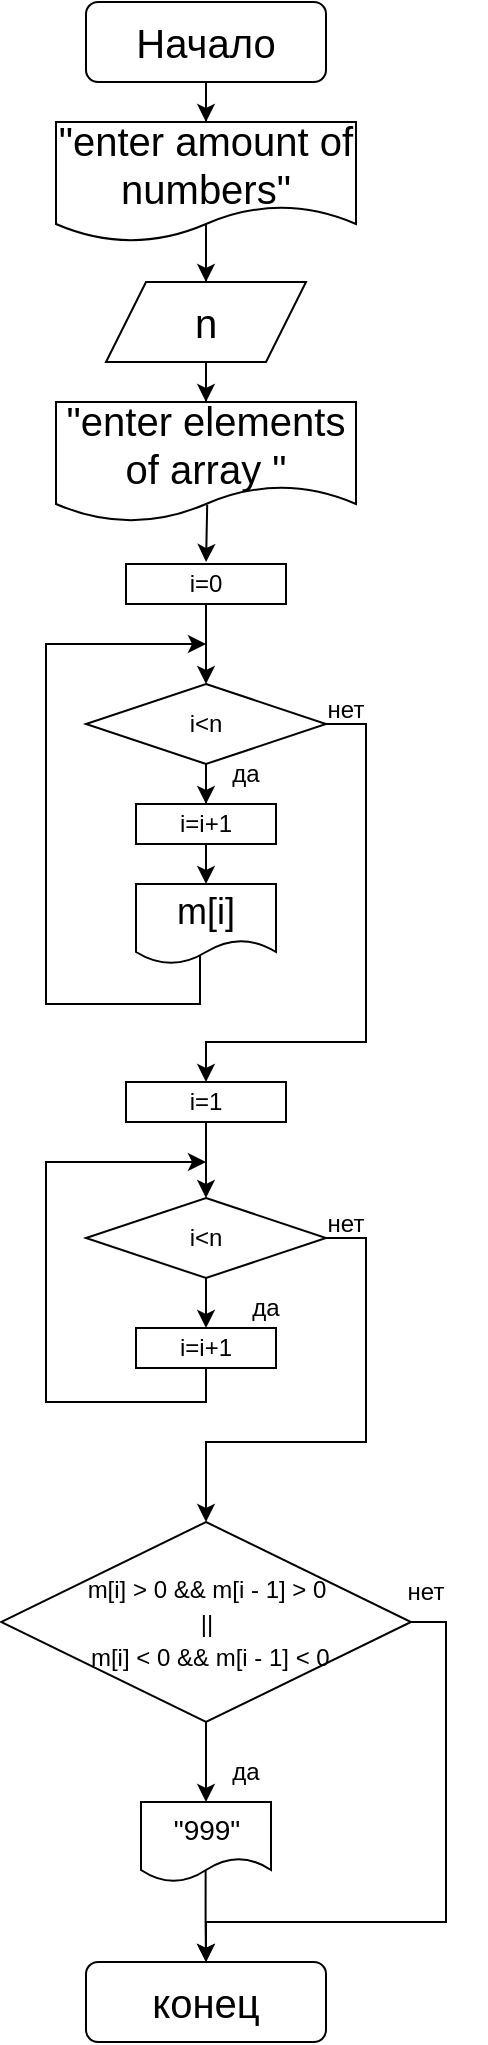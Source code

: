 <mxfile version="15.4.3"><diagram id="C5RBs43oDa-KdzZeNtuy" name="Page-1"><mxGraphModel dx="1908" dy="980" grid="1" gridSize="20" guides="1" tooltips="1" connect="1" arrows="1" fold="1" page="1" pageScale="1" pageWidth="827" pageHeight="1169" math="0" shadow="0"><root><mxCell id="WIyWlLk6GJQsqaUBKTNV-0"/><mxCell id="WIyWlLk6GJQsqaUBKTNV-1" parent="WIyWlLk6GJQsqaUBKTNV-0"/><mxCell id="6rxGdcta7ztDB5Gd1GuF-74" value="" style="edgeStyle=orthogonalEdgeStyle;rounded=0;orthogonalLoop=1;jettySize=auto;html=1;fontSize=14;" edge="1" parent="WIyWlLk6GJQsqaUBKTNV-1" source="ZqPdpS3cSUywaaMT1Rlg-57" target="ZqPdpS3cSUywaaMT1Rlg-61"><mxGeometry relative="1" as="geometry"/></mxCell><mxCell id="ZqPdpS3cSUywaaMT1Rlg-57" value="&lt;font style=&quot;font-size: 20px&quot;&gt;Начало&lt;/font&gt;" style="rounded=1;whiteSpace=wrap;html=1;fontSize=12;glass=0;strokeWidth=1;shadow=0;" parent="WIyWlLk6GJQsqaUBKTNV-1" vertex="1"><mxGeometry x="327" y="55" width="120" height="40" as="geometry"/></mxCell><mxCell id="ZqPdpS3cSUywaaMT1Rlg-58" value="" style="edgeStyle=orthogonalEdgeStyle;rounded=0;orthogonalLoop=1;jettySize=auto;html=1;exitX=0.504;exitY=0.857;exitDx=0;exitDy=0;exitPerimeter=0;" parent="WIyWlLk6GJQsqaUBKTNV-1" source="6rxGdcta7ztDB5Gd1GuF-75" edge="1"><mxGeometry relative="1" as="geometry"><mxPoint x="387" y="295" as="sourcePoint"/><mxPoint x="387.029" y="335" as="targetPoint"/></mxGeometry></mxCell><mxCell id="6rxGdcta7ztDB5Gd1GuF-76" value="" style="edgeStyle=orthogonalEdgeStyle;rounded=0;orthogonalLoop=1;jettySize=auto;html=1;fontSize=14;" edge="1" parent="WIyWlLk6GJQsqaUBKTNV-1" source="ZqPdpS3cSUywaaMT1Rlg-59" target="6rxGdcta7ztDB5Gd1GuF-75"><mxGeometry relative="1" as="geometry"/></mxCell><mxCell id="ZqPdpS3cSUywaaMT1Rlg-59" value="&lt;span style=&quot;font-size: 20px&quot;&gt;n&lt;/span&gt;" style="shape=parallelogram;perimeter=parallelogramPerimeter;whiteSpace=wrap;html=1;fixedSize=1;" parent="WIyWlLk6GJQsqaUBKTNV-1" vertex="1"><mxGeometry x="337" y="195" width="100" height="40" as="geometry"/></mxCell><mxCell id="ZqPdpS3cSUywaaMT1Rlg-60" value="" style="edgeStyle=orthogonalEdgeStyle;rounded=0;orthogonalLoop=1;jettySize=auto;html=1;exitX=0.5;exitY=0.667;exitDx=0;exitDy=0;exitPerimeter=0;" parent="WIyWlLk6GJQsqaUBKTNV-1" source="ZqPdpS3cSUywaaMT1Rlg-61" target="ZqPdpS3cSUywaaMT1Rlg-59" edge="1"><mxGeometry relative="1" as="geometry"/></mxCell><mxCell id="ZqPdpS3cSUywaaMT1Rlg-61" value="&lt;font style=&quot;font-size: 20px&quot;&gt;&quot;enter amount of numbers&quot;&lt;/font&gt;" style="shape=document;whiteSpace=wrap;html=1;boundedLbl=1;" parent="WIyWlLk6GJQsqaUBKTNV-1" vertex="1"><mxGeometry x="312" y="115" width="150" height="60" as="geometry"/></mxCell><mxCell id="ZqPdpS3cSUywaaMT1Rlg-66" value="" style="edgeStyle=orthogonalEdgeStyle;rounded=0;orthogonalLoop=1;jettySize=auto;html=1;" parent="WIyWlLk6GJQsqaUBKTNV-1" source="ZqPdpS3cSUywaaMT1Rlg-67" target="ZqPdpS3cSUywaaMT1Rlg-70" edge="1"><mxGeometry relative="1" as="geometry"/></mxCell><mxCell id="ZqPdpS3cSUywaaMT1Rlg-67" value="i=0" style="whiteSpace=wrap;html=1;rounded=0;" parent="WIyWlLk6GJQsqaUBKTNV-1" vertex="1"><mxGeometry x="347" y="336" width="80" height="20" as="geometry"/></mxCell><mxCell id="ZqPdpS3cSUywaaMT1Rlg-69" value="" style="edgeStyle=orthogonalEdgeStyle;rounded=0;orthogonalLoop=1;jettySize=auto;html=1;" parent="WIyWlLk6GJQsqaUBKTNV-1" source="ZqPdpS3cSUywaaMT1Rlg-70" target="ZqPdpS3cSUywaaMT1Rlg-72" edge="1"><mxGeometry relative="1" as="geometry"/></mxCell><mxCell id="6rxGdcta7ztDB5Gd1GuF-6" value="" style="edgeStyle=orthogonalEdgeStyle;rounded=0;orthogonalLoop=1;jettySize=auto;html=1;fontSize=18;" edge="1" parent="WIyWlLk6GJQsqaUBKTNV-1" source="ZqPdpS3cSUywaaMT1Rlg-70"><mxGeometry relative="1" as="geometry"><mxPoint x="387" y="595" as="targetPoint"/><Array as="points"><mxPoint x="467" y="416"/><mxPoint x="467" y="575"/><mxPoint x="387" y="575"/></Array></mxGeometry></mxCell><mxCell id="ZqPdpS3cSUywaaMT1Rlg-70" value="i&amp;lt;n" style="rhombus;whiteSpace=wrap;html=1;rounded=0;" parent="WIyWlLk6GJQsqaUBKTNV-1" vertex="1"><mxGeometry x="327" y="396" width="120" height="40" as="geometry"/></mxCell><mxCell id="ZqPdpS3cSUywaaMT1Rlg-71" value="" style="edgeStyle=orthogonalEdgeStyle;rounded=0;orthogonalLoop=1;jettySize=auto;html=1;" parent="WIyWlLk6GJQsqaUBKTNV-1" source="ZqPdpS3cSUywaaMT1Rlg-72" edge="1"><mxGeometry relative="1" as="geometry"><mxPoint x="387.029" y="496" as="targetPoint"/></mxGeometry></mxCell><mxCell id="ZqPdpS3cSUywaaMT1Rlg-72" value="i=i+1" style="rounded=0;whiteSpace=wrap;html=1;" parent="WIyWlLk6GJQsqaUBKTNV-1" vertex="1"><mxGeometry x="352" y="456" width="70" height="20" as="geometry"/></mxCell><mxCell id="ZqPdpS3cSUywaaMT1Rlg-73" value="" style="edgeStyle=orthogonalEdgeStyle;rounded=0;orthogonalLoop=1;jettySize=auto;html=1;exitX=0.478;exitY=0.861;exitDx=0;exitDy=0;exitPerimeter=0;" parent="WIyWlLk6GJQsqaUBKTNV-1" source="6rxGdcta7ztDB5Gd1GuF-4" edge="1"><mxGeometry relative="1" as="geometry"><mxPoint x="387" y="376" as="targetPoint"/><mxPoint x="387" y="556" as="sourcePoint"/><Array as="points"><mxPoint x="384" y="530"/><mxPoint x="384" y="556"/><mxPoint x="307" y="556"/><mxPoint x="307" y="376"/></Array></mxGeometry></mxCell><mxCell id="ZqPdpS3cSUywaaMT1Rlg-75" value="да" style="text;html=1;strokeColor=none;fillColor=none;align=center;verticalAlign=middle;whiteSpace=wrap;rounded=0;" parent="WIyWlLk6GJQsqaUBKTNV-1" vertex="1"><mxGeometry x="377" y="426" width="60" height="30" as="geometry"/></mxCell><mxCell id="ZqPdpS3cSUywaaMT1Rlg-76" value="нет" style="text;html=1;strokeColor=none;fillColor=none;align=center;verticalAlign=middle;whiteSpace=wrap;rounded=0;" parent="WIyWlLk6GJQsqaUBKTNV-1" vertex="1"><mxGeometry x="427" y="394" width="60" height="30" as="geometry"/></mxCell><mxCell id="6rxGdcta7ztDB5Gd1GuF-4" value="m[i]" style="shape=document;whiteSpace=wrap;html=1;boundedLbl=1;fontSize=18;" vertex="1" parent="WIyWlLk6GJQsqaUBKTNV-1"><mxGeometry x="352" y="496" width="70" height="40" as="geometry"/></mxCell><mxCell id="6rxGdcta7ztDB5Gd1GuF-78" value="" style="edgeStyle=orthogonalEdgeStyle;rounded=0;orthogonalLoop=1;jettySize=auto;html=1;fontSize=14;entryX=0.5;entryY=0;entryDx=0;entryDy=0;" edge="1" parent="WIyWlLk6GJQsqaUBKTNV-1" source="6rxGdcta7ztDB5Gd1GuF-59" target="6rxGdcta7ztDB5Gd1GuF-61"><mxGeometry relative="1" as="geometry"/></mxCell><mxCell id="6rxGdcta7ztDB5Gd1GuF-59" value="i=1" style="whiteSpace=wrap;html=1;rounded=0;" vertex="1" parent="WIyWlLk6GJQsqaUBKTNV-1"><mxGeometry x="347" y="595" width="80" height="20" as="geometry"/></mxCell><mxCell id="6rxGdcta7ztDB5Gd1GuF-68" value="" style="edgeStyle=orthogonalEdgeStyle;rounded=0;orthogonalLoop=1;jettySize=auto;html=1;fontSize=14;" edge="1" parent="WIyWlLk6GJQsqaUBKTNV-1" source="6rxGdcta7ztDB5Gd1GuF-61" target="6rxGdcta7ztDB5Gd1GuF-63"><mxGeometry relative="1" as="geometry"/></mxCell><mxCell id="6rxGdcta7ztDB5Gd1GuF-72" value="" style="edgeStyle=orthogonalEdgeStyle;rounded=0;orthogonalLoop=1;jettySize=auto;html=1;fontSize=14;" edge="1" parent="WIyWlLk6GJQsqaUBKTNV-1" source="6rxGdcta7ztDB5Gd1GuF-61"><mxGeometry relative="1" as="geometry"><mxPoint x="387" y="815" as="targetPoint"/><Array as="points"><mxPoint x="467" y="673"/><mxPoint x="467" y="775"/><mxPoint x="387" y="775"/></Array></mxGeometry></mxCell><mxCell id="6rxGdcta7ztDB5Gd1GuF-61" value="i&amp;lt;n" style="rhombus;whiteSpace=wrap;html=1;rounded=0;" vertex="1" parent="WIyWlLk6GJQsqaUBKTNV-1"><mxGeometry x="327" y="653" width="120" height="40" as="geometry"/></mxCell><mxCell id="6rxGdcta7ztDB5Gd1GuF-70" value="" style="edgeStyle=orthogonalEdgeStyle;rounded=0;orthogonalLoop=1;jettySize=auto;html=1;fontSize=14;" edge="1" parent="WIyWlLk6GJQsqaUBKTNV-1" source="6rxGdcta7ztDB5Gd1GuF-63"><mxGeometry relative="1" as="geometry"><mxPoint x="387" y="635" as="targetPoint"/><Array as="points"><mxPoint x="387" y="755"/><mxPoint x="307" y="755"/><mxPoint x="307" y="635"/></Array></mxGeometry></mxCell><mxCell id="6rxGdcta7ztDB5Gd1GuF-63" value="i=i+1" style="rounded=0;whiteSpace=wrap;html=1;" vertex="1" parent="WIyWlLk6GJQsqaUBKTNV-1"><mxGeometry x="352" y="718" width="70" height="20" as="geometry"/></mxCell><mxCell id="6rxGdcta7ztDB5Gd1GuF-71" value="да" style="text;html=1;strokeColor=none;fillColor=none;align=center;verticalAlign=middle;whiteSpace=wrap;rounded=0;" vertex="1" parent="WIyWlLk6GJQsqaUBKTNV-1"><mxGeometry x="387" y="693" width="60" height="30" as="geometry"/></mxCell><mxCell id="6rxGdcta7ztDB5Gd1GuF-73" value="нет" style="text;html=1;strokeColor=none;fillColor=none;align=center;verticalAlign=middle;whiteSpace=wrap;rounded=0;" vertex="1" parent="WIyWlLk6GJQsqaUBKTNV-1"><mxGeometry x="427" y="651" width="60" height="30" as="geometry"/></mxCell><mxCell id="6rxGdcta7ztDB5Gd1GuF-75" value="&lt;font style=&quot;font-size: 20px&quot;&gt;&quot;enter elements of array &quot;&lt;/font&gt;" style="shape=document;whiteSpace=wrap;html=1;boundedLbl=1;" vertex="1" parent="WIyWlLk6GJQsqaUBKTNV-1"><mxGeometry x="312" y="255" width="150" height="60" as="geometry"/></mxCell><mxCell id="6rxGdcta7ztDB5Gd1GuF-84" value="" style="edgeStyle=orthogonalEdgeStyle;rounded=0;orthogonalLoop=1;jettySize=auto;html=1;fontSize=12;" edge="1" parent="WIyWlLk6GJQsqaUBKTNV-1" source="6rxGdcta7ztDB5Gd1GuF-79" target="6rxGdcta7ztDB5Gd1GuF-83"><mxGeometry relative="1" as="geometry"/></mxCell><mxCell id="6rxGdcta7ztDB5Gd1GuF-86" value="" style="edgeStyle=orthogonalEdgeStyle;rounded=0;orthogonalLoop=1;jettySize=auto;html=1;fontSize=12;" edge="1" parent="WIyWlLk6GJQsqaUBKTNV-1" source="6rxGdcta7ztDB5Gd1GuF-79"><mxGeometry relative="1" as="geometry"><mxPoint x="387" y="1035" as="targetPoint"/><Array as="points"><mxPoint x="507" y="865"/><mxPoint x="507" y="1015"/><mxPoint x="387" y="1015"/></Array></mxGeometry></mxCell><mxCell id="6rxGdcta7ztDB5Gd1GuF-79" value="&lt;font style=&quot;font-size: 12px&quot;&gt;m[i] &amp;gt; 0 &amp;amp;&amp;amp; m[i - 1] &amp;gt; 0&lt;br&gt;||&lt;br&gt;&amp;nbsp;m[i] &amp;lt; 0 &amp;amp;&amp;amp; m[i - 1] &amp;lt; 0&lt;/font&gt;" style="rhombus;whiteSpace=wrap;html=1;fontSize=14;" vertex="1" parent="WIyWlLk6GJQsqaUBKTNV-1"><mxGeometry x="284.5" y="815" width="205" height="100" as="geometry"/></mxCell><mxCell id="6rxGdcta7ztDB5Gd1GuF-89" value="" style="edgeStyle=orthogonalEdgeStyle;rounded=0;orthogonalLoop=1;jettySize=auto;html=1;fontSize=12;exitX=0.497;exitY=0.815;exitDx=0;exitDy=0;exitPerimeter=0;" edge="1" parent="WIyWlLk6GJQsqaUBKTNV-1" source="6rxGdcta7ztDB5Gd1GuF-83"><mxGeometry relative="1" as="geometry"><mxPoint x="387" y="1035" as="targetPoint"/></mxGeometry></mxCell><mxCell id="6rxGdcta7ztDB5Gd1GuF-83" value="&quot;999&quot;" style="shape=document;whiteSpace=wrap;html=1;boundedLbl=1;fontSize=14;" vertex="1" parent="WIyWlLk6GJQsqaUBKTNV-1"><mxGeometry x="354.5" y="955" width="65" height="40" as="geometry"/></mxCell><mxCell id="6rxGdcta7ztDB5Gd1GuF-85" value="да" style="text;html=1;strokeColor=none;fillColor=none;align=center;verticalAlign=middle;whiteSpace=wrap;rounded=0;" vertex="1" parent="WIyWlLk6GJQsqaUBKTNV-1"><mxGeometry x="377" y="925" width="60" height="30" as="geometry"/></mxCell><mxCell id="6rxGdcta7ztDB5Gd1GuF-87" value="нет" style="text;html=1;strokeColor=none;fillColor=none;align=center;verticalAlign=middle;whiteSpace=wrap;rounded=0;" vertex="1" parent="WIyWlLk6GJQsqaUBKTNV-1"><mxGeometry x="467" y="835" width="60" height="30" as="geometry"/></mxCell><mxCell id="6rxGdcta7ztDB5Gd1GuF-90" value="&lt;font style=&quot;font-size: 20px&quot;&gt;конец&lt;/font&gt;" style="rounded=1;whiteSpace=wrap;html=1;fontSize=12;glass=0;strokeWidth=1;shadow=0;" vertex="1" parent="WIyWlLk6GJQsqaUBKTNV-1"><mxGeometry x="327" y="1035" width="120" height="40" as="geometry"/></mxCell></root></mxGraphModel></diagram></mxfile>
